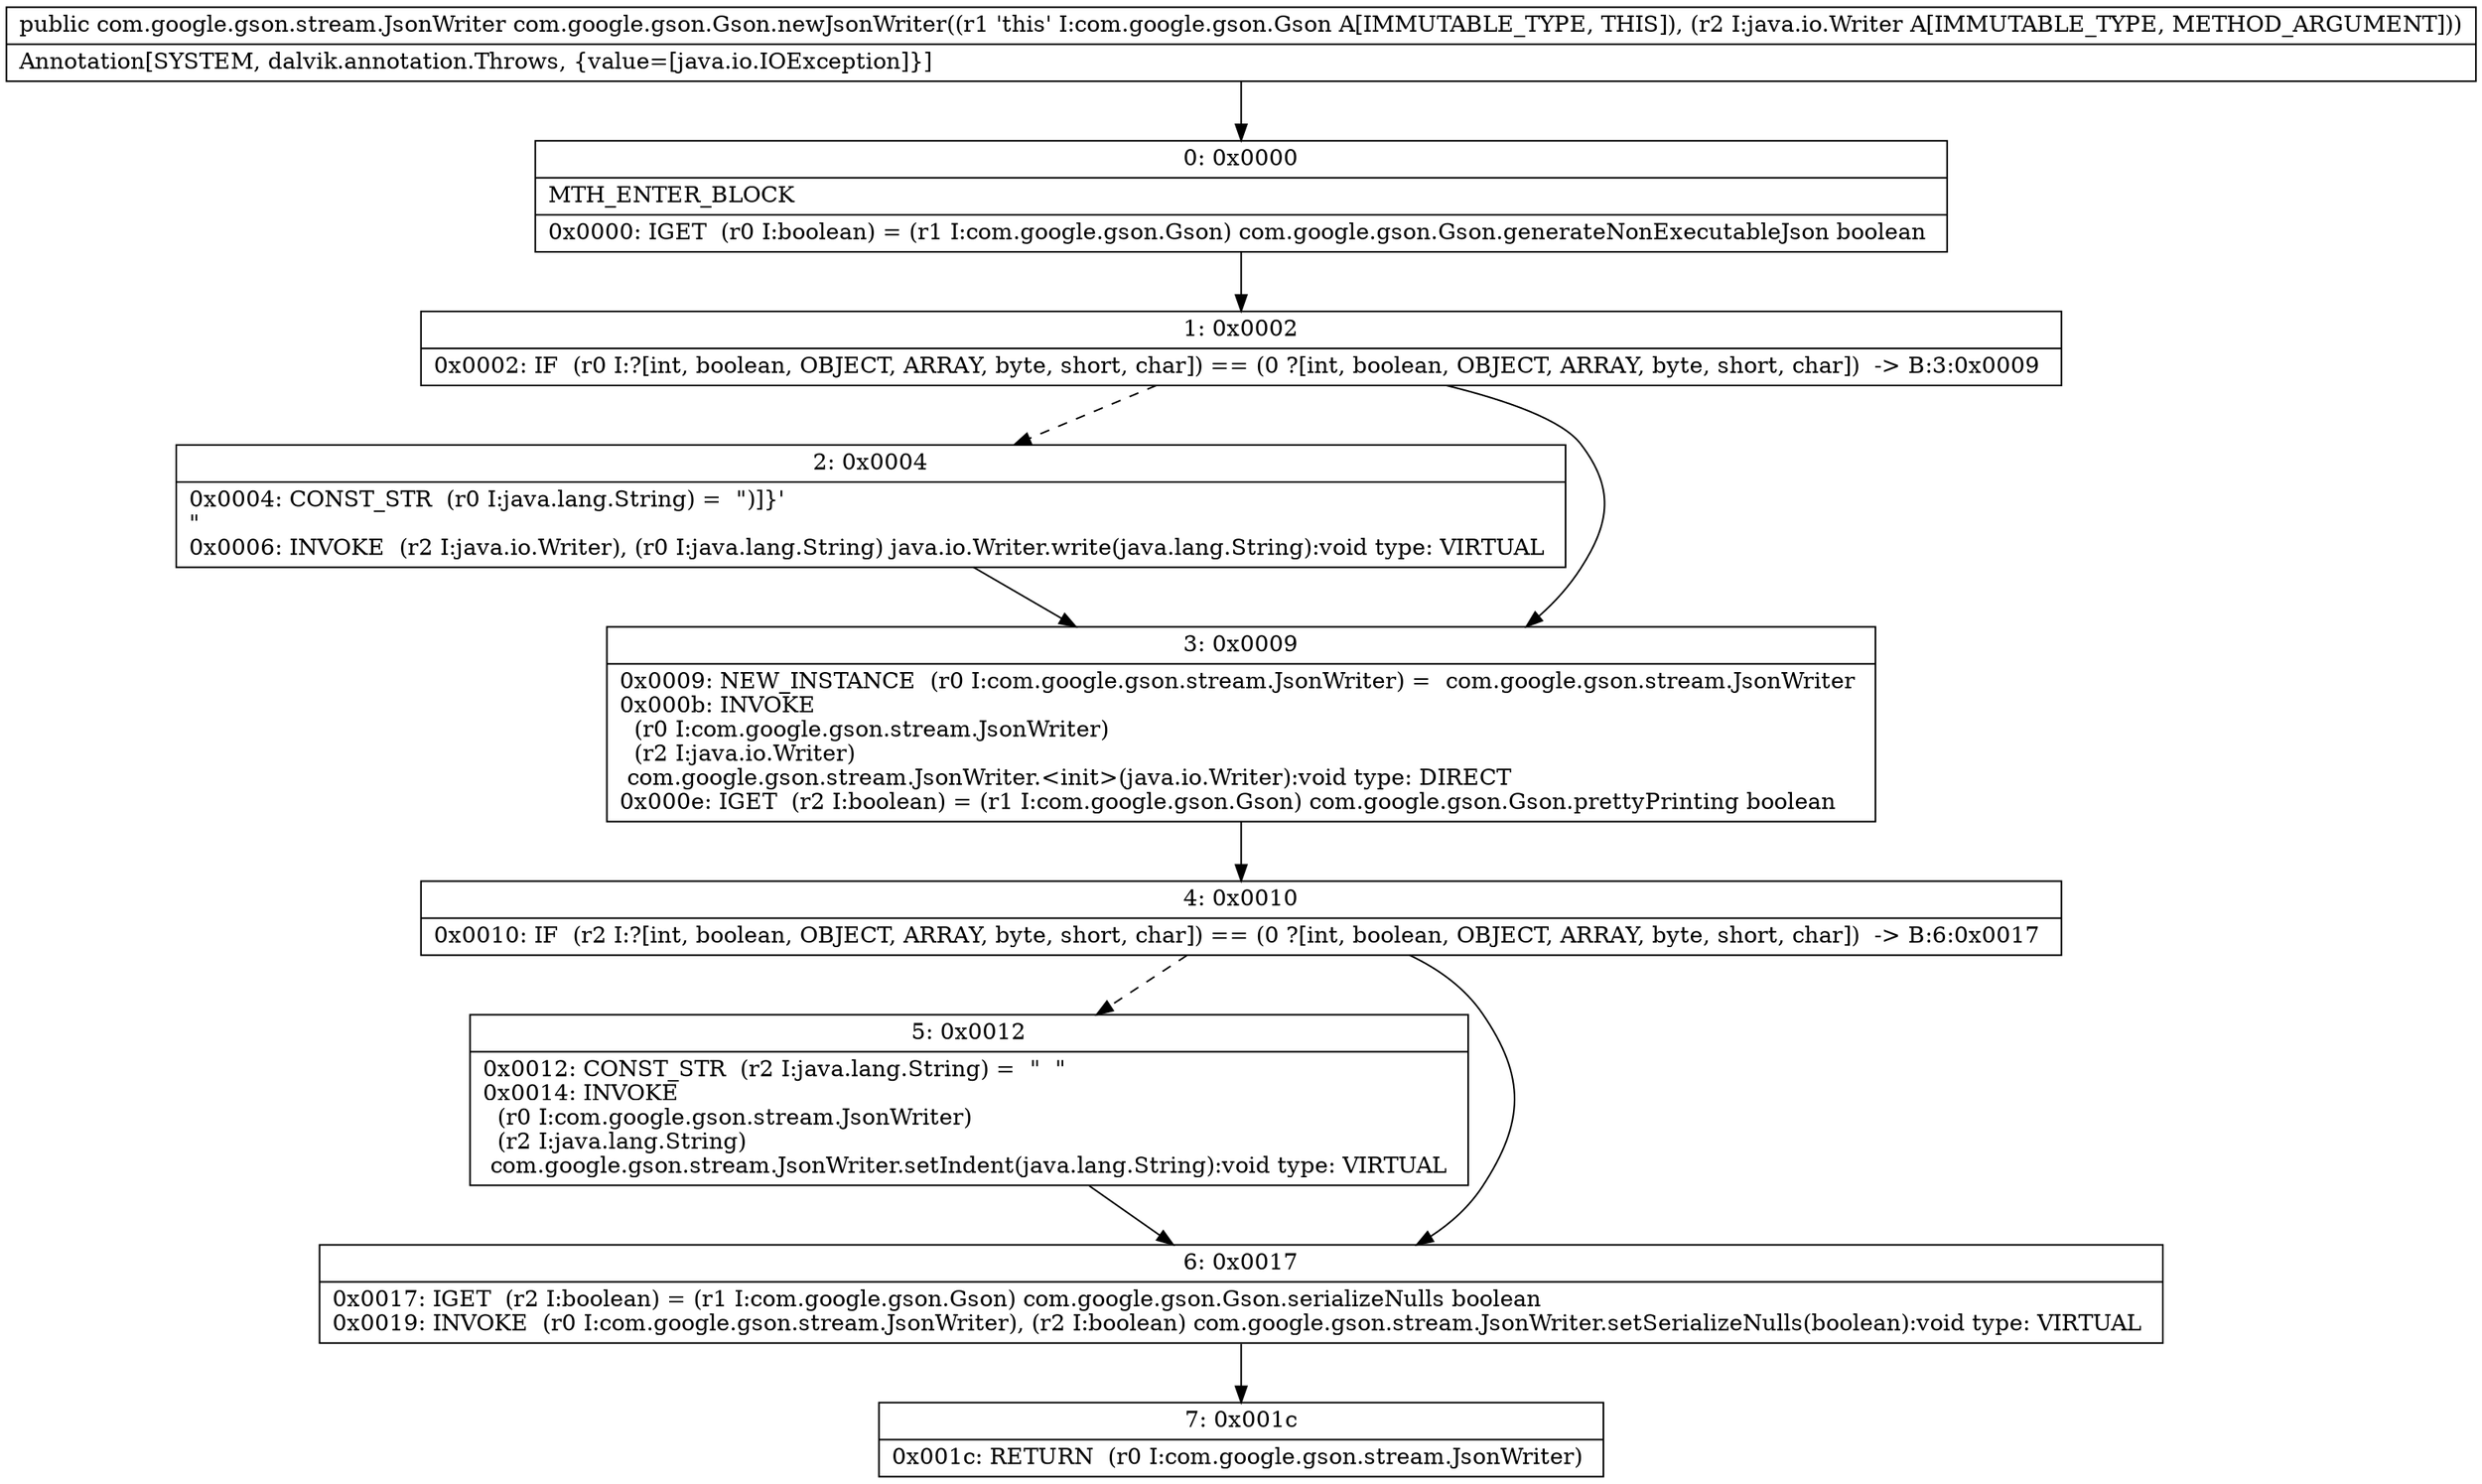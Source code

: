 digraph "CFG forcom.google.gson.Gson.newJsonWriter(Ljava\/io\/Writer;)Lcom\/google\/gson\/stream\/JsonWriter;" {
Node_0 [shape=record,label="{0\:\ 0x0000|MTH_ENTER_BLOCK\l|0x0000: IGET  (r0 I:boolean) = (r1 I:com.google.gson.Gson) com.google.gson.Gson.generateNonExecutableJson boolean \l}"];
Node_1 [shape=record,label="{1\:\ 0x0002|0x0002: IF  (r0 I:?[int, boolean, OBJECT, ARRAY, byte, short, char]) == (0 ?[int, boolean, OBJECT, ARRAY, byte, short, char])  \-\> B:3:0x0009 \l}"];
Node_2 [shape=record,label="{2\:\ 0x0004|0x0004: CONST_STR  (r0 I:java.lang.String) =  \")]\}'\l\" \l0x0006: INVOKE  (r2 I:java.io.Writer), (r0 I:java.lang.String) java.io.Writer.write(java.lang.String):void type: VIRTUAL \l}"];
Node_3 [shape=record,label="{3\:\ 0x0009|0x0009: NEW_INSTANCE  (r0 I:com.google.gson.stream.JsonWriter) =  com.google.gson.stream.JsonWriter \l0x000b: INVOKE  \l  (r0 I:com.google.gson.stream.JsonWriter)\l  (r2 I:java.io.Writer)\l com.google.gson.stream.JsonWriter.\<init\>(java.io.Writer):void type: DIRECT \l0x000e: IGET  (r2 I:boolean) = (r1 I:com.google.gson.Gson) com.google.gson.Gson.prettyPrinting boolean \l}"];
Node_4 [shape=record,label="{4\:\ 0x0010|0x0010: IF  (r2 I:?[int, boolean, OBJECT, ARRAY, byte, short, char]) == (0 ?[int, boolean, OBJECT, ARRAY, byte, short, char])  \-\> B:6:0x0017 \l}"];
Node_5 [shape=record,label="{5\:\ 0x0012|0x0012: CONST_STR  (r2 I:java.lang.String) =  \"  \" \l0x0014: INVOKE  \l  (r0 I:com.google.gson.stream.JsonWriter)\l  (r2 I:java.lang.String)\l com.google.gson.stream.JsonWriter.setIndent(java.lang.String):void type: VIRTUAL \l}"];
Node_6 [shape=record,label="{6\:\ 0x0017|0x0017: IGET  (r2 I:boolean) = (r1 I:com.google.gson.Gson) com.google.gson.Gson.serializeNulls boolean \l0x0019: INVOKE  (r0 I:com.google.gson.stream.JsonWriter), (r2 I:boolean) com.google.gson.stream.JsonWriter.setSerializeNulls(boolean):void type: VIRTUAL \l}"];
Node_7 [shape=record,label="{7\:\ 0x001c|0x001c: RETURN  (r0 I:com.google.gson.stream.JsonWriter) \l}"];
MethodNode[shape=record,label="{public com.google.gson.stream.JsonWriter com.google.gson.Gson.newJsonWriter((r1 'this' I:com.google.gson.Gson A[IMMUTABLE_TYPE, THIS]), (r2 I:java.io.Writer A[IMMUTABLE_TYPE, METHOD_ARGUMENT]))  | Annotation[SYSTEM, dalvik.annotation.Throws, \{value=[java.io.IOException]\}]\l}"];
MethodNode -> Node_0;
Node_0 -> Node_1;
Node_1 -> Node_2[style=dashed];
Node_1 -> Node_3;
Node_2 -> Node_3;
Node_3 -> Node_4;
Node_4 -> Node_5[style=dashed];
Node_4 -> Node_6;
Node_5 -> Node_6;
Node_6 -> Node_7;
}

